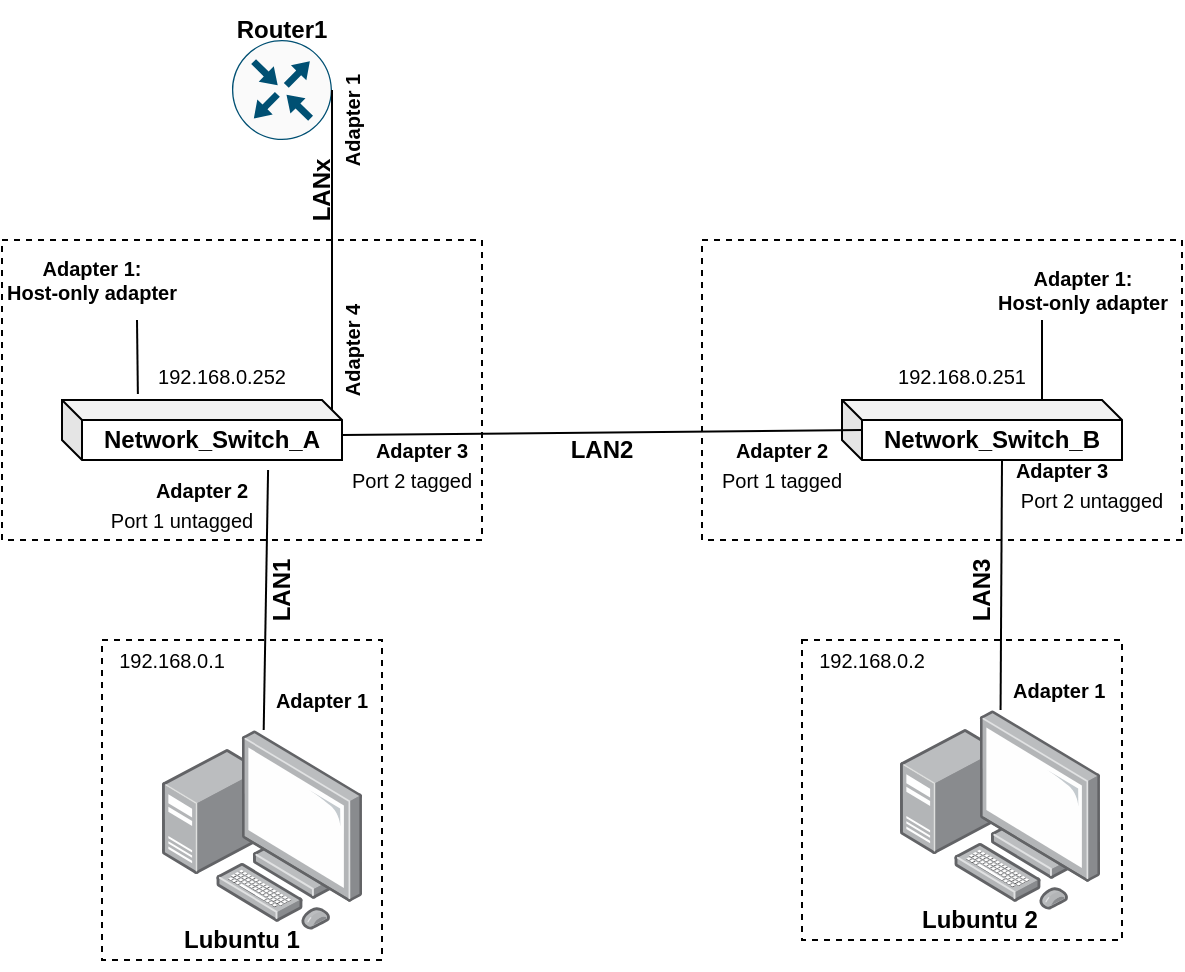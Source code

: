 <mxfile version="20.8.10" type="device"><diagram id="CAPcUXX3ZQljsApzjOa5" name="Page-1"><mxGraphModel dx="1418" dy="828" grid="1" gridSize="10" guides="1" tooltips="1" connect="1" arrows="1" fold="1" page="1" pageScale="1" pageWidth="827" pageHeight="1169" math="0" shadow="0"><root><mxCell id="0"/><mxCell id="1" parent="0"/><mxCell id="KFTJLfa4nv81pVBsVKey-24" value="" style="rounded=0;whiteSpace=wrap;html=1;textOpacity=0;fillColor=none;dashed=1;" parent="1" vertex="1"><mxGeometry x="510" y="450" width="160" height="150" as="geometry"/></mxCell><mxCell id="KFTJLfa4nv81pVBsVKey-25" value="" style="rounded=0;whiteSpace=wrap;html=1;textOpacity=0;fillColor=none;dashed=1;" parent="1" vertex="1"><mxGeometry x="160" y="450" width="140" height="160" as="geometry"/></mxCell><mxCell id="KFTJLfa4nv81pVBsVKey-23" value="" style="rounded=0;whiteSpace=wrap;html=1;textOpacity=0;fillColor=none;dashed=1;" parent="1" vertex="1"><mxGeometry x="460" y="250" width="240" height="150" as="geometry"/></mxCell><mxCell id="KFTJLfa4nv81pVBsVKey-21" value="" style="rounded=0;whiteSpace=wrap;html=1;textOpacity=0;fillColor=none;dashed=1;" parent="1" vertex="1"><mxGeometry x="110" y="250" width="240" height="150" as="geometry"/></mxCell><mxCell id="KFTJLfa4nv81pVBsVKey-2" value="" style="points=[];aspect=fixed;html=1;align=center;shadow=0;dashed=0;image;image=img/lib/allied_telesis/computer_and_terminals/Personal_Computer_with_Server.svg;" parent="1" vertex="1"><mxGeometry x="190" y="495" width="100" height="100" as="geometry"/></mxCell><mxCell id="KFTJLfa4nv81pVBsVKey-3" value="Lubuntu 1" style="text;strokeColor=none;align=center;fillColor=none;html=1;verticalAlign=middle;whiteSpace=wrap;rounded=0;fontStyle=1" parent="1" vertex="1"><mxGeometry x="200" y="585" width="60" height="30" as="geometry"/></mxCell><mxCell id="KFTJLfa4nv81pVBsVKey-4" value="" style="points=[];aspect=fixed;html=1;align=center;shadow=0;dashed=0;image;image=img/lib/allied_telesis/computer_and_terminals/Personal_Computer_with_Server.svg;" parent="1" vertex="1"><mxGeometry x="559" y="485" width="100" height="100" as="geometry"/></mxCell><mxCell id="KFTJLfa4nv81pVBsVKey-5" value="Lubuntu 2" style="text;strokeColor=none;align=center;fillColor=none;html=1;verticalAlign=middle;whiteSpace=wrap;rounded=0;fontStyle=1" parent="1" vertex="1"><mxGeometry x="569" y="575" width="60" height="30" as="geometry"/></mxCell><mxCell id="KFTJLfa4nv81pVBsVKey-6" value="Network_Switch_A" style="shape=cube;whiteSpace=wrap;html=1;boundedLbl=1;backgroundOutline=1;darkOpacity=0.05;darkOpacity2=0.1;direction=east;size=10;fontStyle=1" parent="1" vertex="1"><mxGeometry x="140" y="330" width="140" height="30" as="geometry"/></mxCell><mxCell id="KFTJLfa4nv81pVBsVKey-8" value="Network_Switch_B" style="shape=cube;whiteSpace=wrap;html=1;boundedLbl=1;backgroundOutline=1;darkOpacity=0.05;darkOpacity2=0.1;direction=east;size=10;fontStyle=1" parent="1" vertex="1"><mxGeometry x="530" y="330" width="140" height="30" as="geometry"/></mxCell><mxCell id="KFTJLfa4nv81pVBsVKey-9" value="" style="endArrow=none;html=1;rounded=0;entryX=0.736;entryY=1.167;entryDx=0;entryDy=0;entryPerimeter=0;" parent="1" source="KFTJLfa4nv81pVBsVKey-2" target="KFTJLfa4nv81pVBsVKey-6" edge="1"><mxGeometry x="-0.714" y="-66" width="50" height="50" relative="1" as="geometry"><mxPoint x="300" y="440" as="sourcePoint"/><mxPoint x="280" y="360" as="targetPoint"/><mxPoint as="offset"/></mxGeometry></mxCell><mxCell id="KFTJLfa4nv81pVBsVKey-10" value="" style="endArrow=none;html=1;rounded=0;" parent="1" source="KFTJLfa4nv81pVBsVKey-4" edge="1"><mxGeometry width="50" height="50" relative="1" as="geometry"><mxPoint x="555.806" y="465" as="sourcePoint"/><mxPoint x="610" y="360" as="targetPoint"/></mxGeometry></mxCell><mxCell id="KFTJLfa4nv81pVBsVKey-11" value="" style="endArrow=none;html=1;rounded=0;startArrow=none;exitX=0;exitY=0.25;exitDx=0;exitDy=0;" parent="1" source="KFTJLfa4nv81pVBsVKey-16" edge="1"><mxGeometry width="50" height="50" relative="1" as="geometry"><mxPoint x="369.996" y="397.5" as="sourcePoint"/><mxPoint x="540" y="345" as="targetPoint"/></mxGeometry></mxCell><mxCell id="KFTJLfa4nv81pVBsVKey-12" value="&lt;font style=&quot;font-size: 10px;&quot;&gt;Adapter 2&lt;/font&gt;" style="text;strokeColor=none;align=center;fillColor=none;html=1;verticalAlign=middle;whiteSpace=wrap;rounded=0;rotation=0;fontStyle=1" parent="1" vertex="1"><mxGeometry x="170" y="360" width="80" height="30" as="geometry"/></mxCell><mxCell id="KFTJLfa4nv81pVBsVKey-17" value="Adapter 2" style="text;strokeColor=none;align=center;fillColor=none;html=1;verticalAlign=middle;whiteSpace=wrap;rounded=0;rotation=0;fontStyle=1;fontSize=10;" parent="1" vertex="1"><mxGeometry x="460" y="340" width="80" height="30" as="geometry"/></mxCell><mxCell id="KFTJLfa4nv81pVBsVKey-18" value="Adapter 3" style="text;strokeColor=none;align=center;fillColor=none;html=1;verticalAlign=middle;whiteSpace=wrap;rounded=0;rotation=0;fontStyle=1;fontSize=10;" parent="1" vertex="1"><mxGeometry x="599.5" y="350" width="80" height="30" as="geometry"/></mxCell><mxCell id="KFTJLfa4nv81pVBsVKey-19" value="Adapter 1" style="text;strokeColor=none;align=center;fillColor=none;html=1;verticalAlign=middle;whiteSpace=wrap;rounded=0;rotation=0;fontStyle=1;fontSize=10;" parent="1" vertex="1"><mxGeometry x="230" y="465" width="80" height="30" as="geometry"/></mxCell><mxCell id="KFTJLfa4nv81pVBsVKey-20" value="&lt;font style=&quot;font-size: 10px;&quot;&gt;Adapter 1&amp;nbsp;&lt;/font&gt;" style="text;strokeColor=none;align=center;fillColor=none;html=1;verticalAlign=middle;whiteSpace=wrap;rounded=0;rotation=0;fontStyle=1" parent="1" vertex="1"><mxGeometry x="599.5" y="460" width="80" height="30" as="geometry"/></mxCell><mxCell id="KFTJLfa4nv81pVBsVKey-26" value="" style="endArrow=none;html=1;rounded=0;entryX=0.271;entryY=-0.1;entryDx=0;entryDy=0;entryPerimeter=0;exitX=0.75;exitY=1;exitDx=0;exitDy=0;" parent="1" source="KFTJLfa4nv81pVBsVKey-27" target="KFTJLfa4nv81pVBsVKey-6" edge="1"><mxGeometry width="50" height="50" relative="1" as="geometry"><mxPoint x="130" y="290" as="sourcePoint"/><mxPoint x="170" y="340" as="targetPoint"/></mxGeometry></mxCell><mxCell id="KFTJLfa4nv81pVBsVKey-27" value="&lt;font style=&quot;font-size: 10px;&quot;&gt;Adapter 1:&lt;br style=&quot;font-size: 10px;&quot;&gt;Host-only adapter&lt;/font&gt;" style="text;strokeColor=none;align=center;fillColor=none;html=1;verticalAlign=middle;whiteSpace=wrap;rounded=0;dashed=1;fontStyle=1;fontSize=10;" parent="1" vertex="1"><mxGeometry x="110" y="250" width="90" height="40" as="geometry"/></mxCell><mxCell id="KFTJLfa4nv81pVBsVKey-28" value="" style="endArrow=none;html=1;rounded=0;" parent="1" edge="1"><mxGeometry width="50" height="50" relative="1" as="geometry"><mxPoint x="630" y="330" as="sourcePoint"/><mxPoint x="630" y="290" as="targetPoint"/></mxGeometry></mxCell><mxCell id="KFTJLfa4nv81pVBsVKey-29" value="&lt;font style=&quot;font-size: 10px;&quot;&gt;Adapter 1:&lt;br style=&quot;font-size: 10px;&quot;&gt;Host-only adapter&lt;/font&gt;" style="text;strokeColor=none;align=center;fillColor=none;html=1;verticalAlign=middle;whiteSpace=wrap;rounded=0;dashed=1;fontSize=10;fontStyle=1" parent="1" vertex="1"><mxGeometry x="599.5" y="260" width="100.5" height="30" as="geometry"/></mxCell><mxCell id="KFTJLfa4nv81pVBsVKey-16" value="Adapter 3" style="text;strokeColor=none;align=center;fillColor=none;html=1;verticalAlign=middle;whiteSpace=wrap;rounded=0;rotation=0;fontStyle=1;fontSize=10;" parent="1" vertex="1"><mxGeometry x="280" y="340" width="80" height="30" as="geometry"/></mxCell><mxCell id="KFTJLfa4nv81pVBsVKey-38" value="" style="endArrow=none;html=1;rounded=0;" parent="1" source="KFTJLfa4nv81pVBsVKey-6" target="KFTJLfa4nv81pVBsVKey-16" edge="1"><mxGeometry width="50" height="50" relative="1" as="geometry"><mxPoint x="280" y="345" as="sourcePoint"/><mxPoint x="540" y="345" as="targetPoint"/></mxGeometry></mxCell><mxCell id="KFTJLfa4nv81pVBsVKey-40" value="&lt;b&gt;&lt;font style=&quot;font-size: 12px;&quot;&gt;LAN2&lt;/font&gt;&lt;/b&gt;" style="text;strokeColor=none;align=center;fillColor=none;html=1;verticalAlign=middle;whiteSpace=wrap;rounded=0;dashed=1;fontSize=10;" parent="1" vertex="1"><mxGeometry x="380" y="340" width="60" height="30" as="geometry"/></mxCell><mxCell id="KFTJLfa4nv81pVBsVKey-41" value="&lt;b&gt;&lt;font style=&quot;font-size: 12px;&quot;&gt;LAN1&lt;/font&gt;&lt;/b&gt;" style="text;strokeColor=none;align=center;fillColor=none;html=1;verticalAlign=middle;whiteSpace=wrap;rounded=0;dashed=1;fontSize=10;rotation=-90;" parent="1" vertex="1"><mxGeometry x="220" y="410" width="60" height="30" as="geometry"/></mxCell><mxCell id="KFTJLfa4nv81pVBsVKey-42" value="&lt;b&gt;&lt;font style=&quot;font-size: 12px;&quot;&gt;LAN3&lt;/font&gt;&lt;/b&gt;" style="text;strokeColor=none;align=center;fillColor=none;html=1;verticalAlign=middle;whiteSpace=wrap;rounded=0;dashed=1;fontSize=10;rotation=-90;" parent="1" vertex="1"><mxGeometry x="570" y="410" width="60" height="30" as="geometry"/></mxCell><mxCell id="KFTJLfa4nv81pVBsVKey-48" value="192.168.0.1" style="text;strokeColor=none;align=center;fillColor=none;html=1;verticalAlign=middle;whiteSpace=wrap;rounded=0;dashed=1;fontSize=10;" parent="1" vertex="1"><mxGeometry x="160" y="450" width="70" height="20" as="geometry"/></mxCell><mxCell id="KFTJLfa4nv81pVBsVKey-49" value="192.168.0.2" style="text;strokeColor=none;align=center;fillColor=none;html=1;verticalAlign=middle;whiteSpace=wrap;rounded=0;dashed=1;fontSize=10;" parent="1" vertex="1"><mxGeometry x="510" y="450" width="70" height="20" as="geometry"/></mxCell><mxCell id="KFTJLfa4nv81pVBsVKey-50" value="Port 1 tagged" style="text;strokeColor=none;align=center;fillColor=none;html=1;verticalAlign=middle;whiteSpace=wrap;rounded=0;dashed=1;fontSize=10;" parent="1" vertex="1"><mxGeometry x="455" y="360" width="90" height="20" as="geometry"/></mxCell><mxCell id="KFTJLfa4nv81pVBsVKey-51" value="Port 2 untagged" style="text;strokeColor=none;align=center;fillColor=none;html=1;verticalAlign=middle;whiteSpace=wrap;rounded=0;dashed=1;fontSize=10;" parent="1" vertex="1"><mxGeometry x="610" y="370" width="90" height="20" as="geometry"/></mxCell><mxCell id="KFTJLfa4nv81pVBsVKey-52" value="Port 1 untagged" style="text;strokeColor=none;align=center;fillColor=none;html=1;verticalAlign=middle;whiteSpace=wrap;rounded=0;dashed=1;fontSize=10;" parent="1" vertex="1"><mxGeometry x="155" y="380" width="90" height="20" as="geometry"/></mxCell><mxCell id="KFTJLfa4nv81pVBsVKey-53" value="Port 2 tagged" style="text;strokeColor=none;align=center;fillColor=none;html=1;verticalAlign=middle;whiteSpace=wrap;rounded=0;dashed=1;fontSize=10;" parent="1" vertex="1"><mxGeometry x="270" y="360" width="90" height="20" as="geometry"/></mxCell><mxCell id="KFTJLfa4nv81pVBsVKey-55" value="192.168.0.252" style="text;strokeColor=none;align=center;fillColor=none;html=1;verticalAlign=middle;whiteSpace=wrap;rounded=0;dashed=1;fontSize=10;" parent="1" vertex="1"><mxGeometry x="175" y="310" width="90" height="15" as="geometry"/></mxCell><mxCell id="KFTJLfa4nv81pVBsVKey-56" value="192.168.0.251" style="text;strokeColor=none;align=center;fillColor=none;html=1;verticalAlign=middle;whiteSpace=wrap;rounded=0;dashed=1;fontSize=10;" parent="1" vertex="1"><mxGeometry x="545" y="310" width="90" height="15" as="geometry"/></mxCell><mxCell id="9v_Xx9gA8RxqsUYT7sCj-2" value="" style="sketch=0;points=[[0.5,0,0],[1,0.5,0],[0.5,1,0],[0,0.5,0],[0.145,0.145,0],[0.856,0.145,0],[0.855,0.856,0],[0.145,0.855,0]];verticalLabelPosition=bottom;html=1;verticalAlign=top;aspect=fixed;align=center;pointerEvents=1;shape=mxgraph.cisco19.rect;prIcon=router;fillColor=#FAFAFA;strokeColor=#005073;" vertex="1" parent="1"><mxGeometry x="225" y="150" width="50" height="50" as="geometry"/></mxCell><mxCell id="9v_Xx9gA8RxqsUYT7sCj-3" value="Router1" style="text;strokeColor=none;align=center;fillColor=none;html=1;verticalAlign=middle;whiteSpace=wrap;rounded=0;fontStyle=1" vertex="1" parent="1"><mxGeometry x="220" y="130" width="60" height="30" as="geometry"/></mxCell><mxCell id="9v_Xx9gA8RxqsUYT7sCj-4" value="" style="endArrow=none;html=1;rounded=0;entryX=1;entryY=0.5;entryDx=0;entryDy=0;entryPerimeter=0;exitX=0;exitY=0;exitDx=135;exitDy=5;exitPerimeter=0;" edge="1" parent="1" source="KFTJLfa4nv81pVBsVKey-6" target="9v_Xx9gA8RxqsUYT7sCj-2"><mxGeometry width="50" height="50" relative="1" as="geometry"><mxPoint x="390" y="450" as="sourcePoint"/><mxPoint x="440" y="400" as="targetPoint"/></mxGeometry></mxCell><mxCell id="9v_Xx9gA8RxqsUYT7sCj-5" value="Adapter 4" style="text;strokeColor=none;align=center;fillColor=none;html=1;verticalAlign=middle;whiteSpace=wrap;rounded=0;rotation=-90;fontStyle=1;fontSize=10;" vertex="1" parent="1"><mxGeometry x="245" y="290" width="80" height="30" as="geometry"/></mxCell><mxCell id="9v_Xx9gA8RxqsUYT7sCj-7" value="&lt;b&gt;&lt;font style=&quot;font-size: 12px;&quot;&gt;LANx&lt;/font&gt;&lt;/b&gt;" style="text;strokeColor=none;align=center;fillColor=none;html=1;verticalAlign=middle;whiteSpace=wrap;rounded=0;dashed=1;fontSize=10;rotation=-90;" vertex="1" parent="1"><mxGeometry x="240" y="210" width="60" height="30" as="geometry"/></mxCell><mxCell id="9v_Xx9gA8RxqsUYT7sCj-8" value="Adapter 1" style="text;strokeColor=none;align=center;fillColor=none;html=1;verticalAlign=middle;whiteSpace=wrap;rounded=0;rotation=-90;fontStyle=1;fontSize=10;" vertex="1" parent="1"><mxGeometry x="250" y="180" width="70" height="20" as="geometry"/></mxCell></root></mxGraphModel></diagram></mxfile>